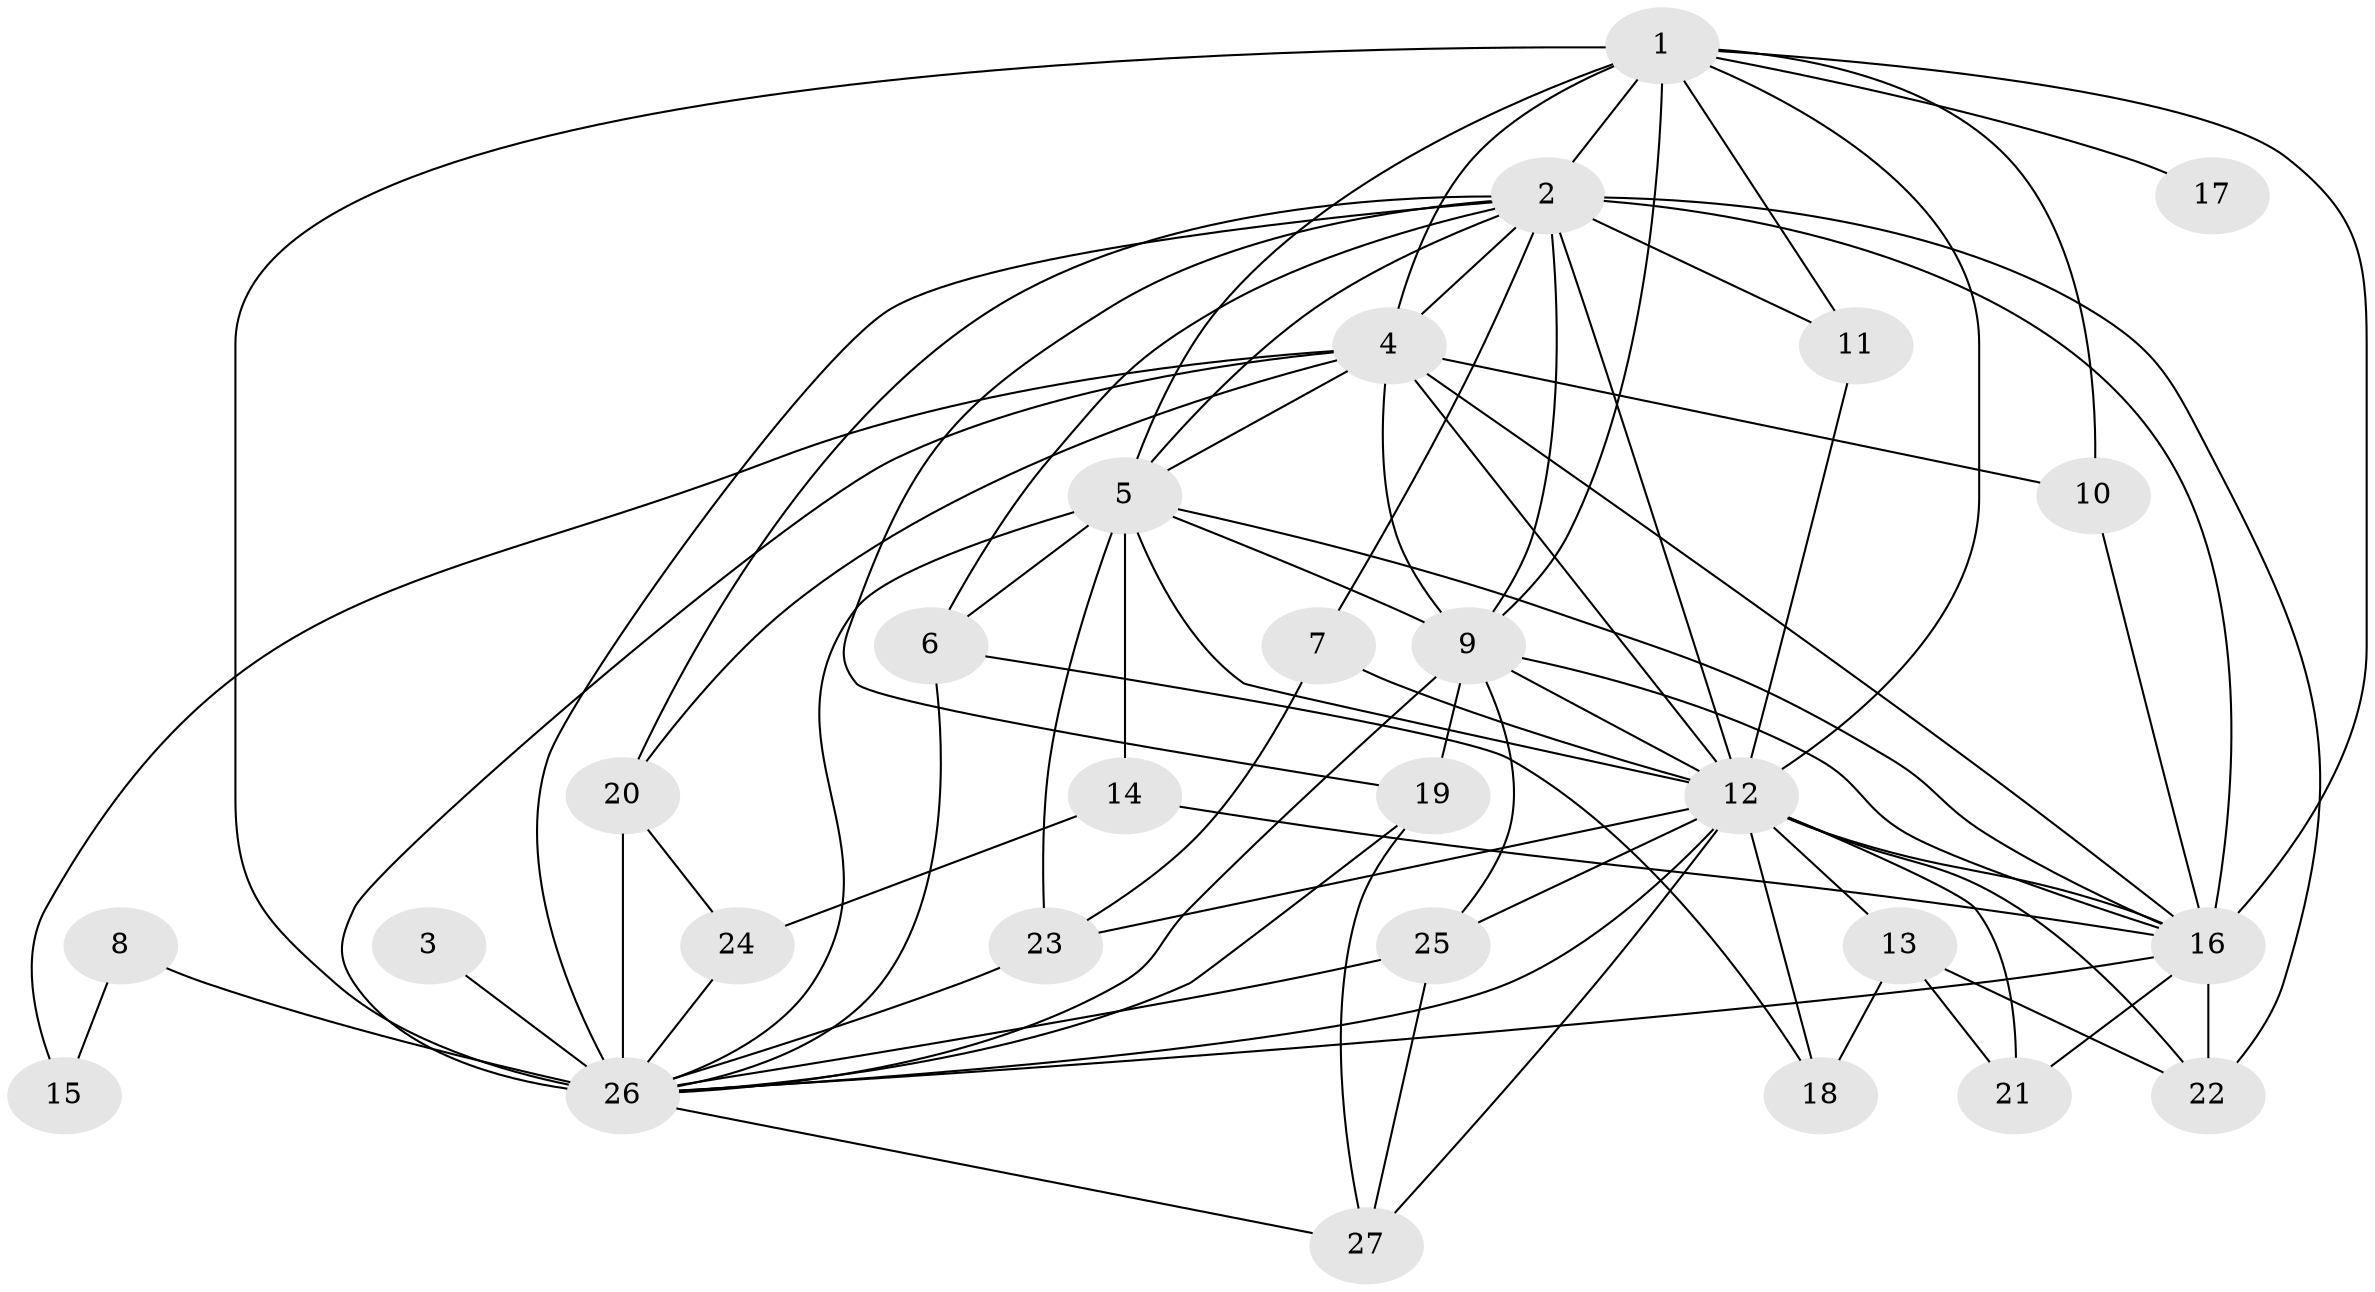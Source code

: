 // original degree distribution, {13: 0.05555555555555555, 25: 0.018518518518518517, 15: 0.037037037037037035, 10: 0.018518518518518517, 12: 0.037037037037037035, 20: 0.018518518518518517, 5: 0.018518518518518517, 3: 0.16666666666666666, 2: 0.48148148148148145, 4: 0.12962962962962962, 6: 0.018518518518518517}
// Generated by graph-tools (version 1.1) at 2025/01/03/09/25 03:01:31]
// undirected, 27 vertices, 77 edges
graph export_dot {
graph [start="1"]
  node [color=gray90,style=filled];
  1;
  2;
  3;
  4;
  5;
  6;
  7;
  8;
  9;
  10;
  11;
  12;
  13;
  14;
  15;
  16;
  17;
  18;
  19;
  20;
  21;
  22;
  23;
  24;
  25;
  26;
  27;
  1 -- 2 [weight=4.0];
  1 -- 4 [weight=2.0];
  1 -- 5 [weight=3.0];
  1 -- 9 [weight=2.0];
  1 -- 10 [weight=1.0];
  1 -- 11 [weight=1.0];
  1 -- 12 [weight=2.0];
  1 -- 16 [weight=3.0];
  1 -- 17 [weight=3.0];
  1 -- 26 [weight=2.0];
  2 -- 4 [weight=2.0];
  2 -- 5 [weight=2.0];
  2 -- 6 [weight=1.0];
  2 -- 7 [weight=1.0];
  2 -- 9 [weight=2.0];
  2 -- 11 [weight=1.0];
  2 -- 12 [weight=3.0];
  2 -- 16 [weight=2.0];
  2 -- 19 [weight=1.0];
  2 -- 20 [weight=1.0];
  2 -- 22 [weight=1.0];
  2 -- 26 [weight=2.0];
  3 -- 26 [weight=1.0];
  4 -- 5 [weight=1.0];
  4 -- 9 [weight=1.0];
  4 -- 10 [weight=1.0];
  4 -- 12 [weight=1.0];
  4 -- 15 [weight=1.0];
  4 -- 16 [weight=1.0];
  4 -- 20 [weight=1.0];
  4 -- 26 [weight=2.0];
  5 -- 6 [weight=1.0];
  5 -- 9 [weight=1.0];
  5 -- 12 [weight=1.0];
  5 -- 14 [weight=1.0];
  5 -- 16 [weight=1.0];
  5 -- 23 [weight=1.0];
  5 -- 26 [weight=1.0];
  6 -- 18 [weight=1.0];
  6 -- 26 [weight=1.0];
  7 -- 12 [weight=1.0];
  7 -- 23 [weight=1.0];
  8 -- 15 [weight=1.0];
  8 -- 26 [weight=4.0];
  9 -- 12 [weight=2.0];
  9 -- 16 [weight=1.0];
  9 -- 19 [weight=1.0];
  9 -- 25 [weight=1.0];
  9 -- 26 [weight=1.0];
  10 -- 16 [weight=1.0];
  11 -- 12 [weight=1.0];
  12 -- 13 [weight=1.0];
  12 -- 16 [weight=1.0];
  12 -- 18 [weight=1.0];
  12 -- 21 [weight=1.0];
  12 -- 22 [weight=1.0];
  12 -- 23 [weight=1.0];
  12 -- 25 [weight=1.0];
  12 -- 26 [weight=1.0];
  12 -- 27 [weight=1.0];
  13 -- 18 [weight=1.0];
  13 -- 21 [weight=1.0];
  13 -- 22 [weight=1.0];
  14 -- 16 [weight=1.0];
  14 -- 24 [weight=1.0];
  16 -- 21 [weight=1.0];
  16 -- 22 [weight=2.0];
  16 -- 26 [weight=1.0];
  19 -- 26 [weight=1.0];
  19 -- 27 [weight=1.0];
  20 -- 24 [weight=1.0];
  20 -- 26 [weight=2.0];
  23 -- 26 [weight=1.0];
  24 -- 26 [weight=1.0];
  25 -- 26 [weight=1.0];
  25 -- 27 [weight=1.0];
  26 -- 27 [weight=1.0];
}
